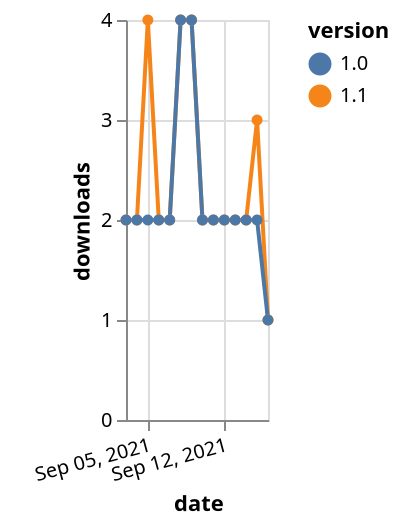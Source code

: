 {"$schema": "https://vega.github.io/schema/vega-lite/v5.json", "description": "A simple bar chart with embedded data.", "data": {"values": [{"date": "2021-09-03", "total": 3107, "delta": 2, "version": "1.1"}, {"date": "2021-09-04", "total": 3109, "delta": 2, "version": "1.1"}, {"date": "2021-09-05", "total": 3113, "delta": 4, "version": "1.1"}, {"date": "2021-09-06", "total": 3115, "delta": 2, "version": "1.1"}, {"date": "2021-09-07", "total": 3117, "delta": 2, "version": "1.1"}, {"date": "2021-09-08", "total": 3121, "delta": 4, "version": "1.1"}, {"date": "2021-09-09", "total": 3125, "delta": 4, "version": "1.1"}, {"date": "2021-09-10", "total": 3127, "delta": 2, "version": "1.1"}, {"date": "2021-09-11", "total": 3129, "delta": 2, "version": "1.1"}, {"date": "2021-09-12", "total": 3131, "delta": 2, "version": "1.1"}, {"date": "2021-09-13", "total": 3133, "delta": 2, "version": "1.1"}, {"date": "2021-09-14", "total": 3135, "delta": 2, "version": "1.1"}, {"date": "2021-09-15", "total": 3138, "delta": 3, "version": "1.1"}, {"date": "2021-09-16", "total": 3139, "delta": 1, "version": "1.1"}, {"date": "2021-09-03", "total": 2622, "delta": 2, "version": "1.0"}, {"date": "2021-09-04", "total": 2624, "delta": 2, "version": "1.0"}, {"date": "2021-09-05", "total": 2626, "delta": 2, "version": "1.0"}, {"date": "2021-09-06", "total": 2628, "delta": 2, "version": "1.0"}, {"date": "2021-09-07", "total": 2630, "delta": 2, "version": "1.0"}, {"date": "2021-09-08", "total": 2634, "delta": 4, "version": "1.0"}, {"date": "2021-09-09", "total": 2638, "delta": 4, "version": "1.0"}, {"date": "2021-09-10", "total": 2640, "delta": 2, "version": "1.0"}, {"date": "2021-09-11", "total": 2642, "delta": 2, "version": "1.0"}, {"date": "2021-09-12", "total": 2644, "delta": 2, "version": "1.0"}, {"date": "2021-09-13", "total": 2646, "delta": 2, "version": "1.0"}, {"date": "2021-09-14", "total": 2648, "delta": 2, "version": "1.0"}, {"date": "2021-09-15", "total": 2650, "delta": 2, "version": "1.0"}, {"date": "2021-09-16", "total": 2651, "delta": 1, "version": "1.0"}]}, "width": "container", "mark": {"type": "line", "point": {"filled": true}}, "encoding": {"x": {"field": "date", "type": "temporal", "timeUnit": "yearmonthdate", "title": "date", "axis": {"labelAngle": -15}}, "y": {"field": "delta", "type": "quantitative", "title": "downloads"}, "color": {"field": "version", "type": "nominal"}, "tooltip": {"field": "delta"}}}